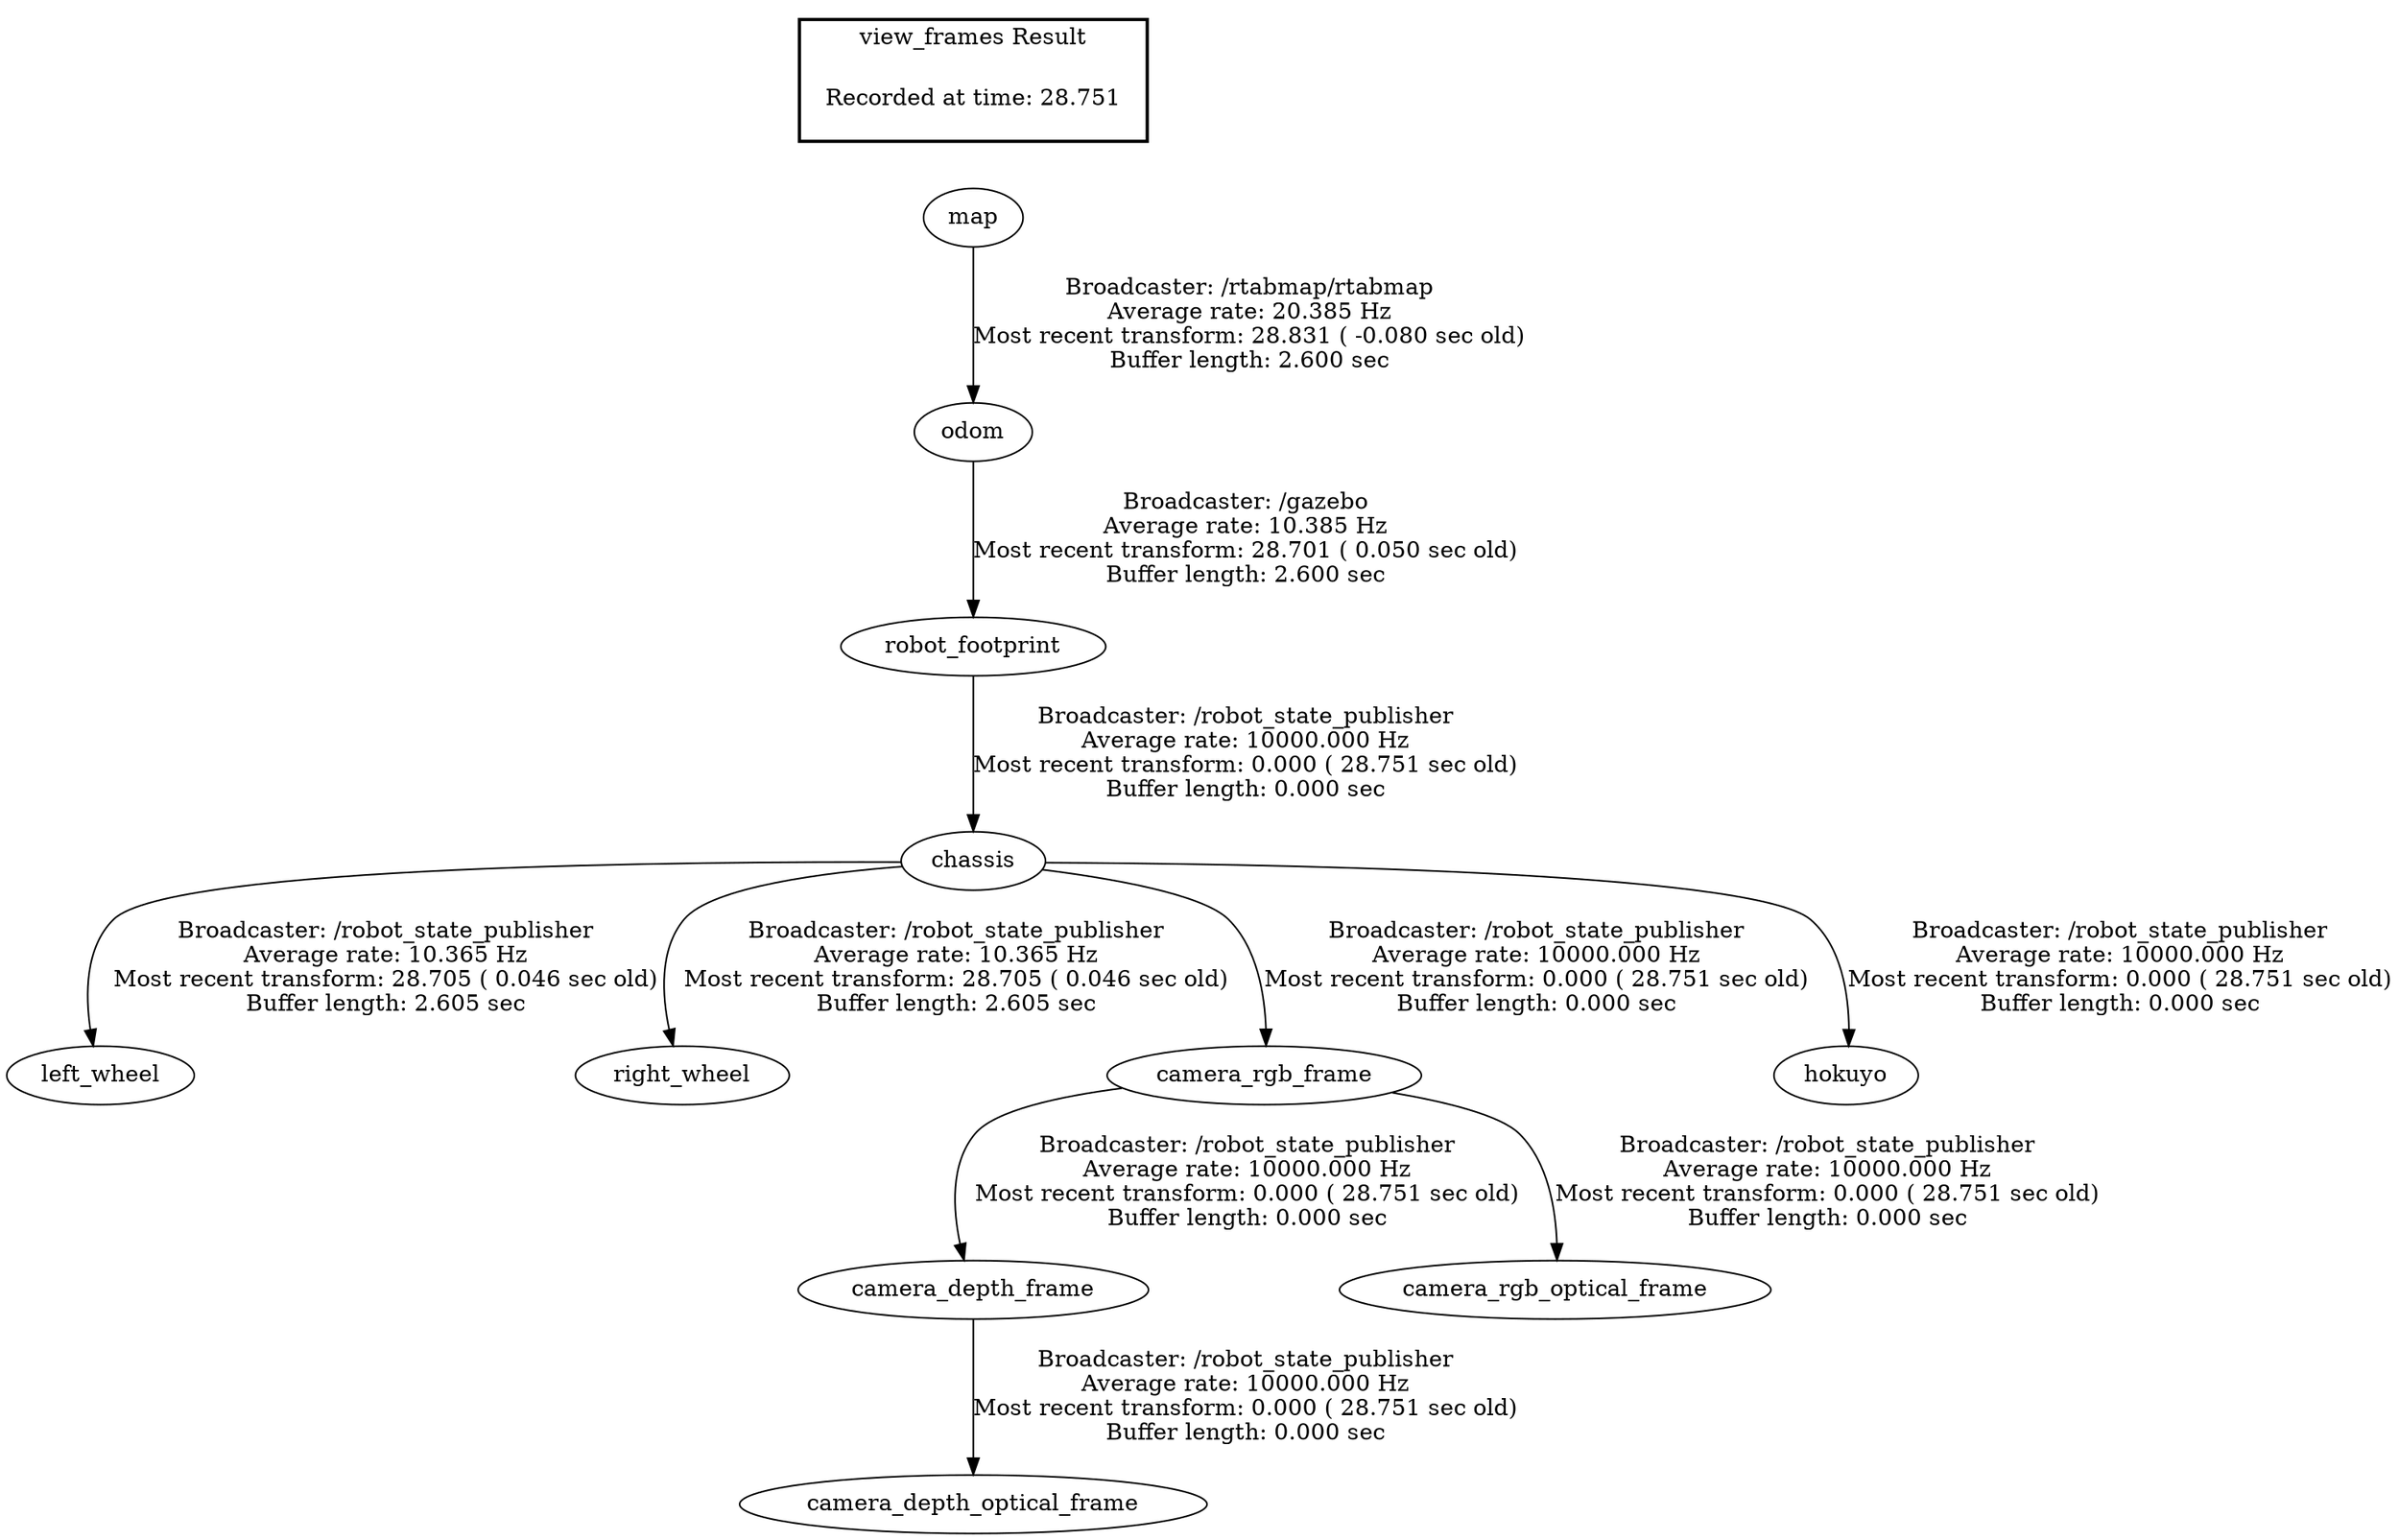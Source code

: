 digraph G {
"chassis" -> "left_wheel"[label="Broadcaster: /robot_state_publisher\nAverage rate: 10.365 Hz\nMost recent transform: 28.705 ( 0.046 sec old)\nBuffer length: 2.605 sec\n"];
"robot_footprint" -> "chassis"[label="Broadcaster: /robot_state_publisher\nAverage rate: 10000.000 Hz\nMost recent transform: 0.000 ( 28.751 sec old)\nBuffer length: 0.000 sec\n"];
"chassis" -> "right_wheel"[label="Broadcaster: /robot_state_publisher\nAverage rate: 10.365 Hz\nMost recent transform: 28.705 ( 0.046 sec old)\nBuffer length: 2.605 sec\n"];
"odom" -> "robot_footprint"[label="Broadcaster: /gazebo\nAverage rate: 10.385 Hz\nMost recent transform: 28.701 ( 0.050 sec old)\nBuffer length: 2.600 sec\n"];
"map" -> "odom"[label="Broadcaster: /rtabmap/rtabmap\nAverage rate: 20.385 Hz\nMost recent transform: 28.831 ( -0.080 sec old)\nBuffer length: 2.600 sec\n"];
"camera_rgb_frame" -> "camera_depth_frame"[label="Broadcaster: /robot_state_publisher\nAverage rate: 10000.000 Hz\nMost recent transform: 0.000 ( 28.751 sec old)\nBuffer length: 0.000 sec\n"];
"chassis" -> "camera_rgb_frame"[label="Broadcaster: /robot_state_publisher\nAverage rate: 10000.000 Hz\nMost recent transform: 0.000 ( 28.751 sec old)\nBuffer length: 0.000 sec\n"];
"camera_depth_frame" -> "camera_depth_optical_frame"[label="Broadcaster: /robot_state_publisher\nAverage rate: 10000.000 Hz\nMost recent transform: 0.000 ( 28.751 sec old)\nBuffer length: 0.000 sec\n"];
"camera_rgb_frame" -> "camera_rgb_optical_frame"[label="Broadcaster: /robot_state_publisher\nAverage rate: 10000.000 Hz\nMost recent transform: 0.000 ( 28.751 sec old)\nBuffer length: 0.000 sec\n"];
"chassis" -> "hokuyo"[label="Broadcaster: /robot_state_publisher\nAverage rate: 10000.000 Hz\nMost recent transform: 0.000 ( 28.751 sec old)\nBuffer length: 0.000 sec\n"];
edge [style=invis];
 subgraph cluster_legend { style=bold; color=black; label ="view_frames Result";
"Recorded at time: 28.751"[ shape=plaintext ] ;
 }->"map";
}